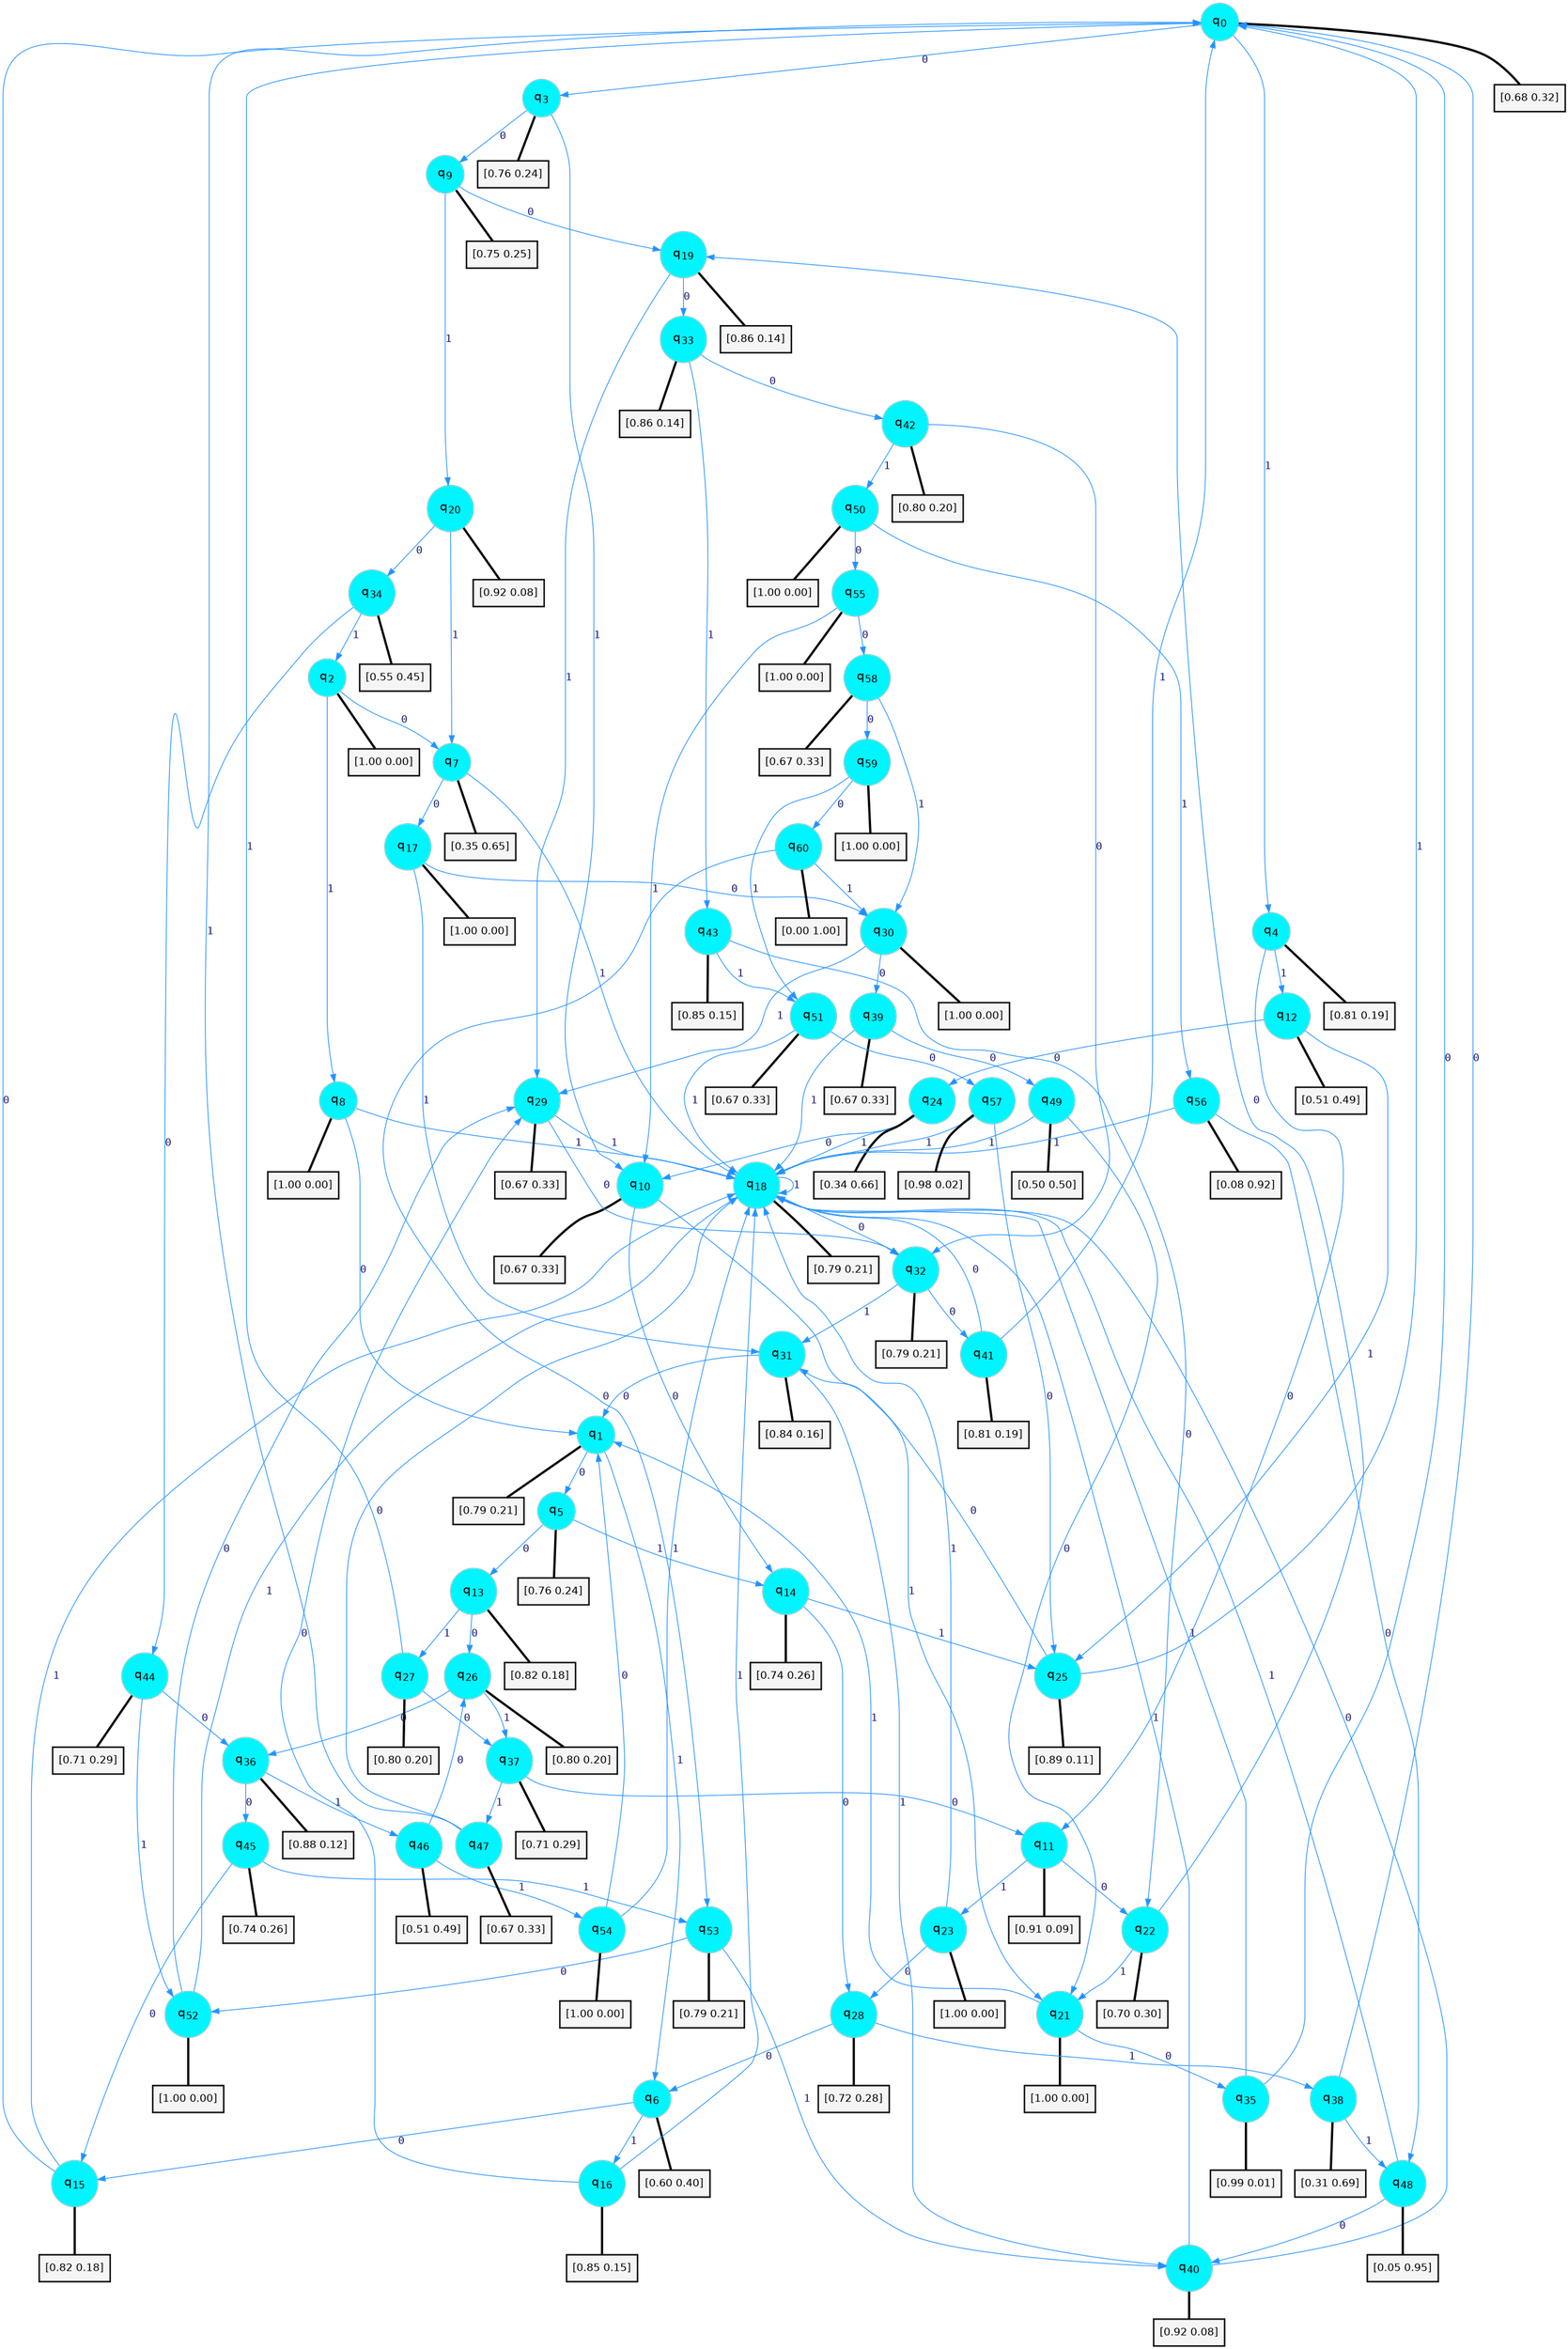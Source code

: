 digraph G {
graph [
bgcolor=transparent, dpi=300, rankdir=TD, size="40,25"];
node [
color=gray, fillcolor=turquoise1, fontcolor=black, fontname=Helvetica, fontsize=16, fontweight=bold, shape=circle, style=filled];
edge [
arrowsize=1, color=dodgerblue1, fontcolor=midnightblue, fontname=courier, fontweight=bold, penwidth=1, style=solid, weight=20];
0[label=<q<SUB>0</SUB>>];
1[label=<q<SUB>1</SUB>>];
2[label=<q<SUB>2</SUB>>];
3[label=<q<SUB>3</SUB>>];
4[label=<q<SUB>4</SUB>>];
5[label=<q<SUB>5</SUB>>];
6[label=<q<SUB>6</SUB>>];
7[label=<q<SUB>7</SUB>>];
8[label=<q<SUB>8</SUB>>];
9[label=<q<SUB>9</SUB>>];
10[label=<q<SUB>10</SUB>>];
11[label=<q<SUB>11</SUB>>];
12[label=<q<SUB>12</SUB>>];
13[label=<q<SUB>13</SUB>>];
14[label=<q<SUB>14</SUB>>];
15[label=<q<SUB>15</SUB>>];
16[label=<q<SUB>16</SUB>>];
17[label=<q<SUB>17</SUB>>];
18[label=<q<SUB>18</SUB>>];
19[label=<q<SUB>19</SUB>>];
20[label=<q<SUB>20</SUB>>];
21[label=<q<SUB>21</SUB>>];
22[label=<q<SUB>22</SUB>>];
23[label=<q<SUB>23</SUB>>];
24[label=<q<SUB>24</SUB>>];
25[label=<q<SUB>25</SUB>>];
26[label=<q<SUB>26</SUB>>];
27[label=<q<SUB>27</SUB>>];
28[label=<q<SUB>28</SUB>>];
29[label=<q<SUB>29</SUB>>];
30[label=<q<SUB>30</SUB>>];
31[label=<q<SUB>31</SUB>>];
32[label=<q<SUB>32</SUB>>];
33[label=<q<SUB>33</SUB>>];
34[label=<q<SUB>34</SUB>>];
35[label=<q<SUB>35</SUB>>];
36[label=<q<SUB>36</SUB>>];
37[label=<q<SUB>37</SUB>>];
38[label=<q<SUB>38</SUB>>];
39[label=<q<SUB>39</SUB>>];
40[label=<q<SUB>40</SUB>>];
41[label=<q<SUB>41</SUB>>];
42[label=<q<SUB>42</SUB>>];
43[label=<q<SUB>43</SUB>>];
44[label=<q<SUB>44</SUB>>];
45[label=<q<SUB>45</SUB>>];
46[label=<q<SUB>46</SUB>>];
47[label=<q<SUB>47</SUB>>];
48[label=<q<SUB>48</SUB>>];
49[label=<q<SUB>49</SUB>>];
50[label=<q<SUB>50</SUB>>];
51[label=<q<SUB>51</SUB>>];
52[label=<q<SUB>52</SUB>>];
53[label=<q<SUB>53</SUB>>];
54[label=<q<SUB>54</SUB>>];
55[label=<q<SUB>55</SUB>>];
56[label=<q<SUB>56</SUB>>];
57[label=<q<SUB>57</SUB>>];
58[label=<q<SUB>58</SUB>>];
59[label=<q<SUB>59</SUB>>];
60[label=<q<SUB>60</SUB>>];
61[label="[0.68 0.32]", shape=box,fontcolor=black, fontname=Helvetica, fontsize=14, penwidth=2, fillcolor=whitesmoke,color=black];
62[label="[0.79 0.21]", shape=box,fontcolor=black, fontname=Helvetica, fontsize=14, penwidth=2, fillcolor=whitesmoke,color=black];
63[label="[1.00 0.00]", shape=box,fontcolor=black, fontname=Helvetica, fontsize=14, penwidth=2, fillcolor=whitesmoke,color=black];
64[label="[0.76 0.24]", shape=box,fontcolor=black, fontname=Helvetica, fontsize=14, penwidth=2, fillcolor=whitesmoke,color=black];
65[label="[0.81 0.19]", shape=box,fontcolor=black, fontname=Helvetica, fontsize=14, penwidth=2, fillcolor=whitesmoke,color=black];
66[label="[0.76 0.24]", shape=box,fontcolor=black, fontname=Helvetica, fontsize=14, penwidth=2, fillcolor=whitesmoke,color=black];
67[label="[0.60 0.40]", shape=box,fontcolor=black, fontname=Helvetica, fontsize=14, penwidth=2, fillcolor=whitesmoke,color=black];
68[label="[0.35 0.65]", shape=box,fontcolor=black, fontname=Helvetica, fontsize=14, penwidth=2, fillcolor=whitesmoke,color=black];
69[label="[1.00 0.00]", shape=box,fontcolor=black, fontname=Helvetica, fontsize=14, penwidth=2, fillcolor=whitesmoke,color=black];
70[label="[0.75 0.25]", shape=box,fontcolor=black, fontname=Helvetica, fontsize=14, penwidth=2, fillcolor=whitesmoke,color=black];
71[label="[0.67 0.33]", shape=box,fontcolor=black, fontname=Helvetica, fontsize=14, penwidth=2, fillcolor=whitesmoke,color=black];
72[label="[0.91 0.09]", shape=box,fontcolor=black, fontname=Helvetica, fontsize=14, penwidth=2, fillcolor=whitesmoke,color=black];
73[label="[0.51 0.49]", shape=box,fontcolor=black, fontname=Helvetica, fontsize=14, penwidth=2, fillcolor=whitesmoke,color=black];
74[label="[0.82 0.18]", shape=box,fontcolor=black, fontname=Helvetica, fontsize=14, penwidth=2, fillcolor=whitesmoke,color=black];
75[label="[0.74 0.26]", shape=box,fontcolor=black, fontname=Helvetica, fontsize=14, penwidth=2, fillcolor=whitesmoke,color=black];
76[label="[0.82 0.18]", shape=box,fontcolor=black, fontname=Helvetica, fontsize=14, penwidth=2, fillcolor=whitesmoke,color=black];
77[label="[0.85 0.15]", shape=box,fontcolor=black, fontname=Helvetica, fontsize=14, penwidth=2, fillcolor=whitesmoke,color=black];
78[label="[1.00 0.00]", shape=box,fontcolor=black, fontname=Helvetica, fontsize=14, penwidth=2, fillcolor=whitesmoke,color=black];
79[label="[0.79 0.21]", shape=box,fontcolor=black, fontname=Helvetica, fontsize=14, penwidth=2, fillcolor=whitesmoke,color=black];
80[label="[0.86 0.14]", shape=box,fontcolor=black, fontname=Helvetica, fontsize=14, penwidth=2, fillcolor=whitesmoke,color=black];
81[label="[0.92 0.08]", shape=box,fontcolor=black, fontname=Helvetica, fontsize=14, penwidth=2, fillcolor=whitesmoke,color=black];
82[label="[1.00 0.00]", shape=box,fontcolor=black, fontname=Helvetica, fontsize=14, penwidth=2, fillcolor=whitesmoke,color=black];
83[label="[0.70 0.30]", shape=box,fontcolor=black, fontname=Helvetica, fontsize=14, penwidth=2, fillcolor=whitesmoke,color=black];
84[label="[1.00 0.00]", shape=box,fontcolor=black, fontname=Helvetica, fontsize=14, penwidth=2, fillcolor=whitesmoke,color=black];
85[label="[0.34 0.66]", shape=box,fontcolor=black, fontname=Helvetica, fontsize=14, penwidth=2, fillcolor=whitesmoke,color=black];
86[label="[0.89 0.11]", shape=box,fontcolor=black, fontname=Helvetica, fontsize=14, penwidth=2, fillcolor=whitesmoke,color=black];
87[label="[0.80 0.20]", shape=box,fontcolor=black, fontname=Helvetica, fontsize=14, penwidth=2, fillcolor=whitesmoke,color=black];
88[label="[0.80 0.20]", shape=box,fontcolor=black, fontname=Helvetica, fontsize=14, penwidth=2, fillcolor=whitesmoke,color=black];
89[label="[0.72 0.28]", shape=box,fontcolor=black, fontname=Helvetica, fontsize=14, penwidth=2, fillcolor=whitesmoke,color=black];
90[label="[0.67 0.33]", shape=box,fontcolor=black, fontname=Helvetica, fontsize=14, penwidth=2, fillcolor=whitesmoke,color=black];
91[label="[1.00 0.00]", shape=box,fontcolor=black, fontname=Helvetica, fontsize=14, penwidth=2, fillcolor=whitesmoke,color=black];
92[label="[0.84 0.16]", shape=box,fontcolor=black, fontname=Helvetica, fontsize=14, penwidth=2, fillcolor=whitesmoke,color=black];
93[label="[0.79 0.21]", shape=box,fontcolor=black, fontname=Helvetica, fontsize=14, penwidth=2, fillcolor=whitesmoke,color=black];
94[label="[0.86 0.14]", shape=box,fontcolor=black, fontname=Helvetica, fontsize=14, penwidth=2, fillcolor=whitesmoke,color=black];
95[label="[0.55 0.45]", shape=box,fontcolor=black, fontname=Helvetica, fontsize=14, penwidth=2, fillcolor=whitesmoke,color=black];
96[label="[0.99 0.01]", shape=box,fontcolor=black, fontname=Helvetica, fontsize=14, penwidth=2, fillcolor=whitesmoke,color=black];
97[label="[0.88 0.12]", shape=box,fontcolor=black, fontname=Helvetica, fontsize=14, penwidth=2, fillcolor=whitesmoke,color=black];
98[label="[0.71 0.29]", shape=box,fontcolor=black, fontname=Helvetica, fontsize=14, penwidth=2, fillcolor=whitesmoke,color=black];
99[label="[0.31 0.69]", shape=box,fontcolor=black, fontname=Helvetica, fontsize=14, penwidth=2, fillcolor=whitesmoke,color=black];
100[label="[0.67 0.33]", shape=box,fontcolor=black, fontname=Helvetica, fontsize=14, penwidth=2, fillcolor=whitesmoke,color=black];
101[label="[0.92 0.08]", shape=box,fontcolor=black, fontname=Helvetica, fontsize=14, penwidth=2, fillcolor=whitesmoke,color=black];
102[label="[0.81 0.19]", shape=box,fontcolor=black, fontname=Helvetica, fontsize=14, penwidth=2, fillcolor=whitesmoke,color=black];
103[label="[0.80 0.20]", shape=box,fontcolor=black, fontname=Helvetica, fontsize=14, penwidth=2, fillcolor=whitesmoke,color=black];
104[label="[0.85 0.15]", shape=box,fontcolor=black, fontname=Helvetica, fontsize=14, penwidth=2, fillcolor=whitesmoke,color=black];
105[label="[0.71 0.29]", shape=box,fontcolor=black, fontname=Helvetica, fontsize=14, penwidth=2, fillcolor=whitesmoke,color=black];
106[label="[0.74 0.26]", shape=box,fontcolor=black, fontname=Helvetica, fontsize=14, penwidth=2, fillcolor=whitesmoke,color=black];
107[label="[0.51 0.49]", shape=box,fontcolor=black, fontname=Helvetica, fontsize=14, penwidth=2, fillcolor=whitesmoke,color=black];
108[label="[0.67 0.33]", shape=box,fontcolor=black, fontname=Helvetica, fontsize=14, penwidth=2, fillcolor=whitesmoke,color=black];
109[label="[0.05 0.95]", shape=box,fontcolor=black, fontname=Helvetica, fontsize=14, penwidth=2, fillcolor=whitesmoke,color=black];
110[label="[0.50 0.50]", shape=box,fontcolor=black, fontname=Helvetica, fontsize=14, penwidth=2, fillcolor=whitesmoke,color=black];
111[label="[1.00 0.00]", shape=box,fontcolor=black, fontname=Helvetica, fontsize=14, penwidth=2, fillcolor=whitesmoke,color=black];
112[label="[0.67 0.33]", shape=box,fontcolor=black, fontname=Helvetica, fontsize=14, penwidth=2, fillcolor=whitesmoke,color=black];
113[label="[1.00 0.00]", shape=box,fontcolor=black, fontname=Helvetica, fontsize=14, penwidth=2, fillcolor=whitesmoke,color=black];
114[label="[0.79 0.21]", shape=box,fontcolor=black, fontname=Helvetica, fontsize=14, penwidth=2, fillcolor=whitesmoke,color=black];
115[label="[1.00 0.00]", shape=box,fontcolor=black, fontname=Helvetica, fontsize=14, penwidth=2, fillcolor=whitesmoke,color=black];
116[label="[1.00 0.00]", shape=box,fontcolor=black, fontname=Helvetica, fontsize=14, penwidth=2, fillcolor=whitesmoke,color=black];
117[label="[0.08 0.92]", shape=box,fontcolor=black, fontname=Helvetica, fontsize=14, penwidth=2, fillcolor=whitesmoke,color=black];
118[label="[0.98 0.02]", shape=box,fontcolor=black, fontname=Helvetica, fontsize=14, penwidth=2, fillcolor=whitesmoke,color=black];
119[label="[0.67 0.33]", shape=box,fontcolor=black, fontname=Helvetica, fontsize=14, penwidth=2, fillcolor=whitesmoke,color=black];
120[label="[1.00 0.00]", shape=box,fontcolor=black, fontname=Helvetica, fontsize=14, penwidth=2, fillcolor=whitesmoke,color=black];
121[label="[0.00 1.00]", shape=box,fontcolor=black, fontname=Helvetica, fontsize=14, penwidth=2, fillcolor=whitesmoke,color=black];
0->3 [label=0];
0->4 [label=1];
0->61 [arrowhead=none, penwidth=3,color=black];
1->5 [label=0];
1->6 [label=1];
1->62 [arrowhead=none, penwidth=3,color=black];
2->7 [label=0];
2->8 [label=1];
2->63 [arrowhead=none, penwidth=3,color=black];
3->9 [label=0];
3->10 [label=1];
3->64 [arrowhead=none, penwidth=3,color=black];
4->11 [label=0];
4->12 [label=1];
4->65 [arrowhead=none, penwidth=3,color=black];
5->13 [label=0];
5->14 [label=1];
5->66 [arrowhead=none, penwidth=3,color=black];
6->15 [label=0];
6->16 [label=1];
6->67 [arrowhead=none, penwidth=3,color=black];
7->17 [label=0];
7->18 [label=1];
7->68 [arrowhead=none, penwidth=3,color=black];
8->1 [label=0];
8->18 [label=1];
8->69 [arrowhead=none, penwidth=3,color=black];
9->19 [label=0];
9->20 [label=1];
9->70 [arrowhead=none, penwidth=3,color=black];
10->14 [label=0];
10->21 [label=1];
10->71 [arrowhead=none, penwidth=3,color=black];
11->22 [label=0];
11->23 [label=1];
11->72 [arrowhead=none, penwidth=3,color=black];
12->24 [label=0];
12->25 [label=1];
12->73 [arrowhead=none, penwidth=3,color=black];
13->26 [label=0];
13->27 [label=1];
13->74 [arrowhead=none, penwidth=3,color=black];
14->28 [label=0];
14->25 [label=1];
14->75 [arrowhead=none, penwidth=3,color=black];
15->0 [label=0];
15->18 [label=1];
15->76 [arrowhead=none, penwidth=3,color=black];
16->29 [label=0];
16->18 [label=1];
16->77 [arrowhead=none, penwidth=3,color=black];
17->30 [label=0];
17->31 [label=1];
17->78 [arrowhead=none, penwidth=3,color=black];
18->32 [label=0];
18->18 [label=1];
18->79 [arrowhead=none, penwidth=3,color=black];
19->33 [label=0];
19->29 [label=1];
19->80 [arrowhead=none, penwidth=3,color=black];
20->34 [label=0];
20->7 [label=1];
20->81 [arrowhead=none, penwidth=3,color=black];
21->35 [label=0];
21->1 [label=1];
21->82 [arrowhead=none, penwidth=3,color=black];
22->19 [label=0];
22->21 [label=1];
22->83 [arrowhead=none, penwidth=3,color=black];
23->28 [label=0];
23->18 [label=1];
23->84 [arrowhead=none, penwidth=3,color=black];
24->10 [label=0];
24->18 [label=1];
24->85 [arrowhead=none, penwidth=3,color=black];
25->31 [label=0];
25->0 [label=1];
25->86 [arrowhead=none, penwidth=3,color=black];
26->36 [label=0];
26->37 [label=1];
26->87 [arrowhead=none, penwidth=3,color=black];
27->37 [label=0];
27->0 [label=1];
27->88 [arrowhead=none, penwidth=3,color=black];
28->6 [label=0];
28->38 [label=1];
28->89 [arrowhead=none, penwidth=3,color=black];
29->32 [label=0];
29->18 [label=1];
29->90 [arrowhead=none, penwidth=3,color=black];
30->39 [label=0];
30->29 [label=1];
30->91 [arrowhead=none, penwidth=3,color=black];
31->1 [label=0];
31->40 [label=1];
31->92 [arrowhead=none, penwidth=3,color=black];
32->41 [label=0];
32->31 [label=1];
32->93 [arrowhead=none, penwidth=3,color=black];
33->42 [label=0];
33->43 [label=1];
33->94 [arrowhead=none, penwidth=3,color=black];
34->44 [label=0];
34->2 [label=1];
34->95 [arrowhead=none, penwidth=3,color=black];
35->0 [label=0];
35->18 [label=1];
35->96 [arrowhead=none, penwidth=3,color=black];
36->45 [label=0];
36->46 [label=1];
36->97 [arrowhead=none, penwidth=3,color=black];
37->11 [label=0];
37->47 [label=1];
37->98 [arrowhead=none, penwidth=3,color=black];
38->0 [label=0];
38->48 [label=1];
38->99 [arrowhead=none, penwidth=3,color=black];
39->49 [label=0];
39->18 [label=1];
39->100 [arrowhead=none, penwidth=3,color=black];
40->18 [label=0];
40->18 [label=1];
40->101 [arrowhead=none, penwidth=3,color=black];
41->18 [label=0];
41->0 [label=1];
41->102 [arrowhead=none, penwidth=3,color=black];
42->32 [label=0];
42->50 [label=1];
42->103 [arrowhead=none, penwidth=3,color=black];
43->22 [label=0];
43->51 [label=1];
43->104 [arrowhead=none, penwidth=3,color=black];
44->36 [label=0];
44->52 [label=1];
44->105 [arrowhead=none, penwidth=3,color=black];
45->15 [label=0];
45->53 [label=1];
45->106 [arrowhead=none, penwidth=3,color=black];
46->26 [label=0];
46->54 [label=1];
46->107 [arrowhead=none, penwidth=3,color=black];
47->18 [label=0];
47->0 [label=1];
47->108 [arrowhead=none, penwidth=3,color=black];
48->40 [label=0];
48->18 [label=1];
48->109 [arrowhead=none, penwidth=3,color=black];
49->21 [label=0];
49->18 [label=1];
49->110 [arrowhead=none, penwidth=3,color=black];
50->55 [label=0];
50->56 [label=1];
50->111 [arrowhead=none, penwidth=3,color=black];
51->57 [label=0];
51->18 [label=1];
51->112 [arrowhead=none, penwidth=3,color=black];
52->29 [label=0];
52->18 [label=1];
52->113 [arrowhead=none, penwidth=3,color=black];
53->52 [label=0];
53->40 [label=1];
53->114 [arrowhead=none, penwidth=3,color=black];
54->1 [label=0];
54->18 [label=1];
54->115 [arrowhead=none, penwidth=3,color=black];
55->58 [label=0];
55->10 [label=1];
55->116 [arrowhead=none, penwidth=3,color=black];
56->48 [label=0];
56->18 [label=1];
56->117 [arrowhead=none, penwidth=3,color=black];
57->25 [label=0];
57->18 [label=1];
57->118 [arrowhead=none, penwidth=3,color=black];
58->59 [label=0];
58->30 [label=1];
58->119 [arrowhead=none, penwidth=3,color=black];
59->60 [label=0];
59->51 [label=1];
59->120 [arrowhead=none, penwidth=3,color=black];
60->53 [label=0];
60->30 [label=1];
60->121 [arrowhead=none, penwidth=3,color=black];
}
